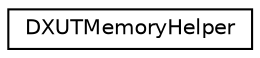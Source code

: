 digraph "Graphical Class Hierarchy"
{
  edge [fontname="Helvetica",fontsize="10",labelfontname="Helvetica",labelfontsize="10"];
  node [fontname="Helvetica",fontsize="10",shape=record];
  rankdir="LR";
  Node1 [label="DXUTMemoryHelper",height=0.2,width=0.4,color="black", fillcolor="white", style="filled",URL="$class_d_x_u_t_memory_helper.html"];
}
